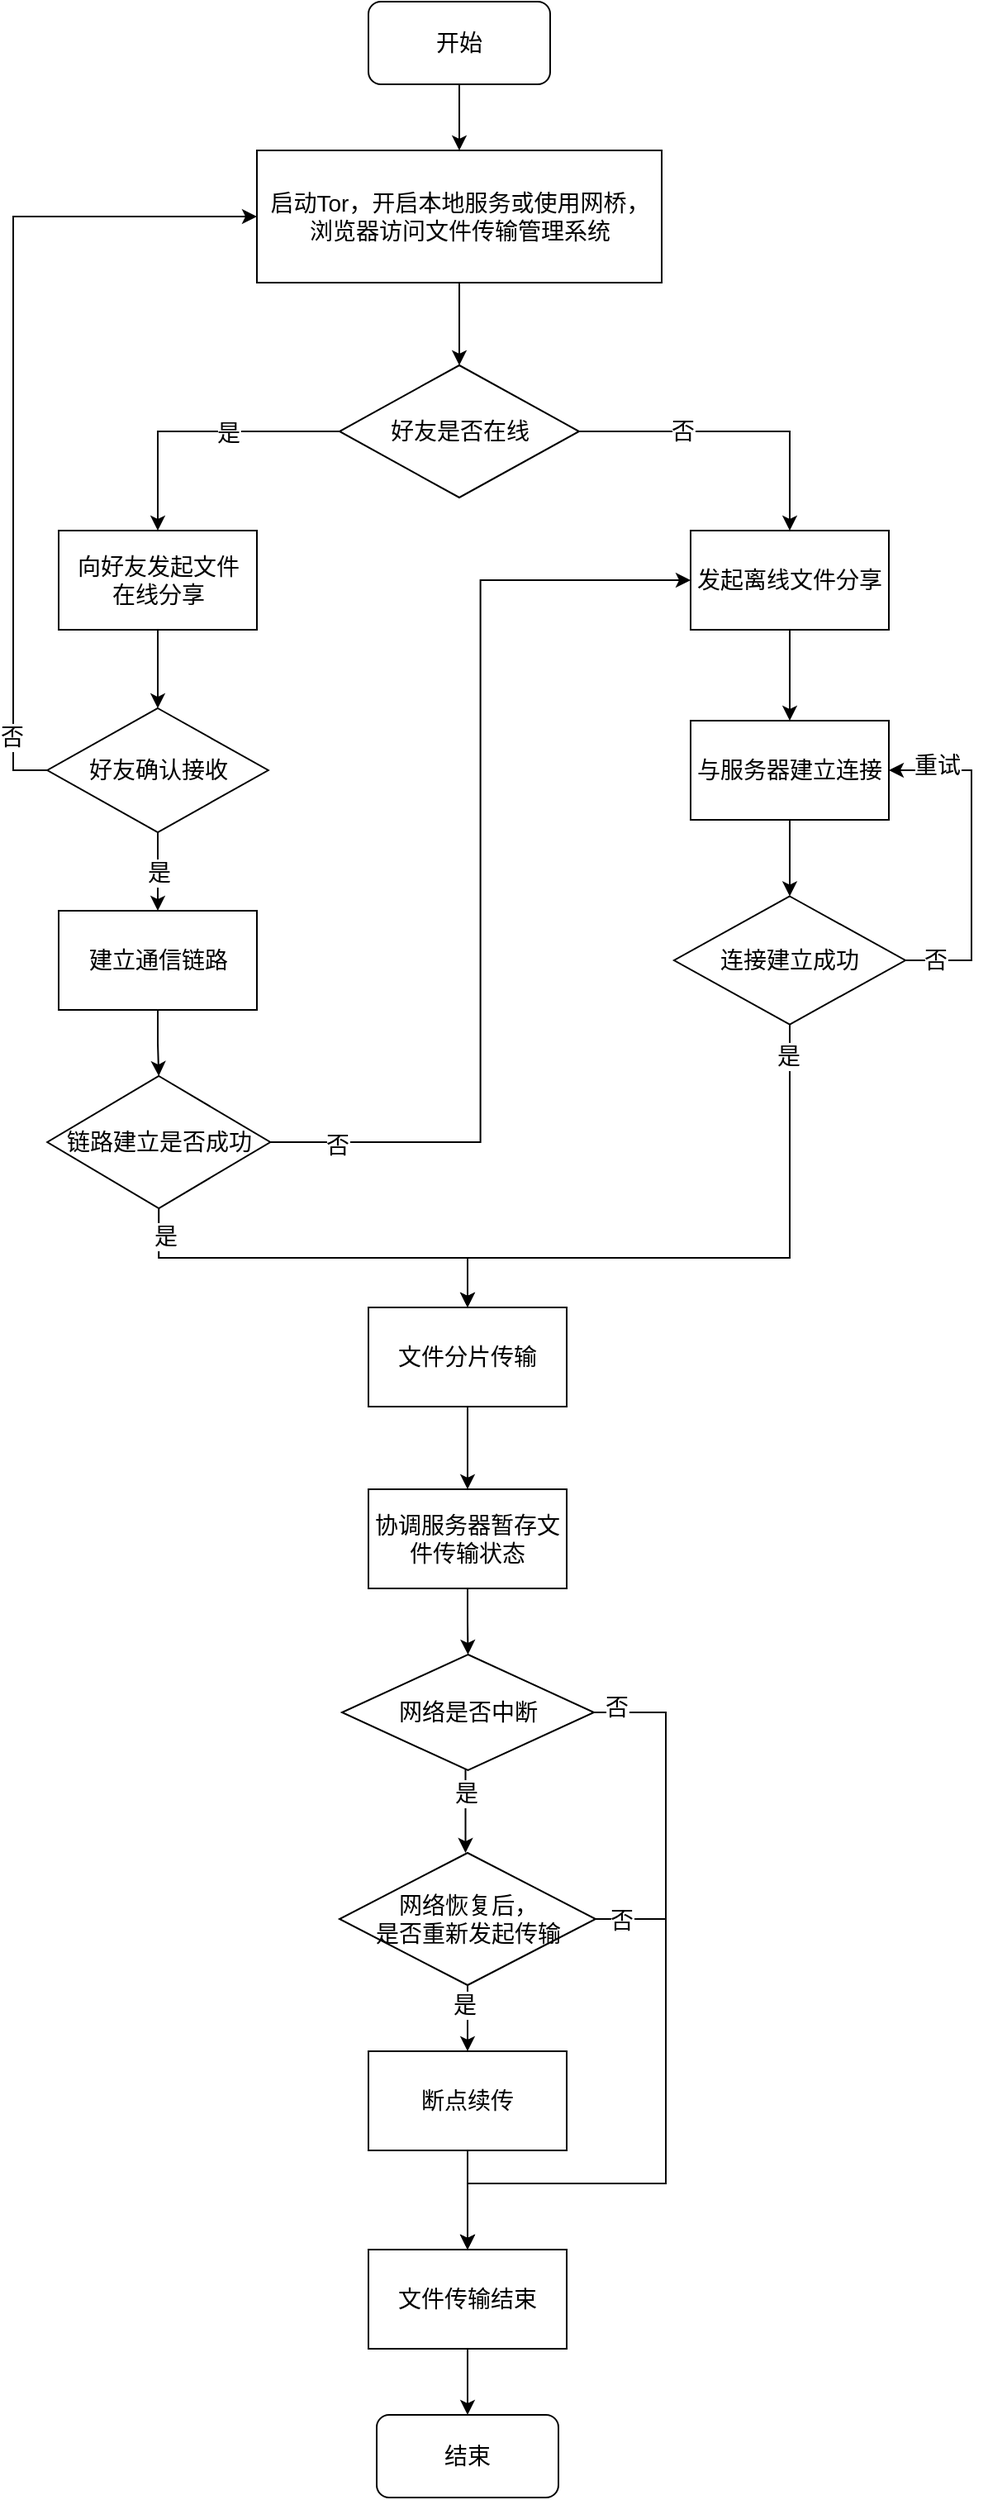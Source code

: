 <mxfile version="14.5.10" type="github">
  <diagram id="kkxicVWJ4khZdMPzZSkg" name="Page-1">
    <mxGraphModel dx="910" dy="591" grid="1" gridSize="10" guides="1" tooltips="1" connect="1" arrows="1" fold="1" page="1" pageScale="1" pageWidth="1654" pageHeight="2336" math="0" shadow="0">
      <root>
        <mxCell id="0" />
        <mxCell id="1" parent="0" />
        <mxCell id="E08MiePJ2XD23bQXPZum-11" value="" style="edgeStyle=orthogonalEdgeStyle;rounded=0;orthogonalLoop=1;jettySize=auto;html=1;fontSize=14;" edge="1" parent="1" source="E08MiePJ2XD23bQXPZum-1" target="E08MiePJ2XD23bQXPZum-10">
          <mxGeometry relative="1" as="geometry" />
        </mxCell>
        <mxCell id="E08MiePJ2XD23bQXPZum-1" value="开始" style="rounded=1;whiteSpace=wrap;html=1;fontSize=14;" vertex="1" parent="1">
          <mxGeometry x="375" y="80" width="110" height="50" as="geometry" />
        </mxCell>
        <mxCell id="E08MiePJ2XD23bQXPZum-13" value="" style="edgeStyle=orthogonalEdgeStyle;rounded=0;orthogonalLoop=1;jettySize=auto;html=1;fontSize=14;" edge="1" parent="1" source="E08MiePJ2XD23bQXPZum-10" target="E08MiePJ2XD23bQXPZum-12">
          <mxGeometry relative="1" as="geometry" />
        </mxCell>
        <mxCell id="E08MiePJ2XD23bQXPZum-10" value="启动Tor，开启本地服务或使用网桥，&lt;br&gt;浏览器访问文件传输管理系统" style="rounded=0;whiteSpace=wrap;html=1;fontSize=14;" vertex="1" parent="1">
          <mxGeometry x="307.5" y="170" width="245" height="80" as="geometry" />
        </mxCell>
        <mxCell id="E08MiePJ2XD23bQXPZum-15" value="" style="edgeStyle=orthogonalEdgeStyle;rounded=0;orthogonalLoop=1;jettySize=auto;html=1;fontSize=14;" edge="1" parent="1" source="E08MiePJ2XD23bQXPZum-12" target="E08MiePJ2XD23bQXPZum-14">
          <mxGeometry relative="1" as="geometry" />
        </mxCell>
        <mxCell id="E08MiePJ2XD23bQXPZum-16" value="是" style="edgeLabel;html=1;align=center;verticalAlign=middle;resizable=0;points=[];fontSize=14;" vertex="1" connectable="0" parent="E08MiePJ2XD23bQXPZum-15">
          <mxGeometry x="-0.2" y="1" relative="1" as="geometry">
            <mxPoint as="offset" />
          </mxGeometry>
        </mxCell>
        <mxCell id="E08MiePJ2XD23bQXPZum-19" value="" style="edgeStyle=orthogonalEdgeStyle;rounded=0;orthogonalLoop=1;jettySize=auto;html=1;fontSize=14;entryX=0.5;entryY=0;entryDx=0;entryDy=0;" edge="1" parent="1" source="E08MiePJ2XD23bQXPZum-12" target="E08MiePJ2XD23bQXPZum-18">
          <mxGeometry relative="1" as="geometry">
            <Array as="points">
              <mxPoint x="630" y="340" />
            </Array>
          </mxGeometry>
        </mxCell>
        <mxCell id="E08MiePJ2XD23bQXPZum-20" value="否" style="edgeLabel;html=1;align=center;verticalAlign=middle;resizable=0;points=[];fontSize=14;" vertex="1" connectable="0" parent="E08MiePJ2XD23bQXPZum-19">
          <mxGeometry x="-0.678" y="2" relative="1" as="geometry">
            <mxPoint x="32" y="2" as="offset" />
          </mxGeometry>
        </mxCell>
        <mxCell id="E08MiePJ2XD23bQXPZum-12" value="好友是否在线" style="rhombus;whiteSpace=wrap;html=1;rounded=0;fontSize=14;" vertex="1" parent="1">
          <mxGeometry x="357.5" y="300" width="145" height="80" as="geometry" />
        </mxCell>
        <mxCell id="E08MiePJ2XD23bQXPZum-22" value="" style="edgeStyle=orthogonalEdgeStyle;rounded=0;orthogonalLoop=1;jettySize=auto;html=1;fontSize=14;" edge="1" parent="1" source="E08MiePJ2XD23bQXPZum-14" target="E08MiePJ2XD23bQXPZum-21">
          <mxGeometry relative="1" as="geometry" />
        </mxCell>
        <mxCell id="E08MiePJ2XD23bQXPZum-14" value="向好友发起文件&lt;br&gt;在线分享" style="rounded=0;whiteSpace=wrap;html=1;fontSize=14;" vertex="1" parent="1">
          <mxGeometry x="187.5" y="400" width="120" height="60" as="geometry" />
        </mxCell>
        <mxCell id="E08MiePJ2XD23bQXPZum-32" value="" style="edgeStyle=orthogonalEdgeStyle;rounded=0;orthogonalLoop=1;jettySize=auto;html=1;fontSize=14;" edge="1" parent="1" source="E08MiePJ2XD23bQXPZum-18" target="E08MiePJ2XD23bQXPZum-31">
          <mxGeometry relative="1" as="geometry" />
        </mxCell>
        <mxCell id="E08MiePJ2XD23bQXPZum-18" value="发起离线文件分享" style="whiteSpace=wrap;html=1;rounded=0;fontSize=14;" vertex="1" parent="1">
          <mxGeometry x="570" y="400" width="120" height="60" as="geometry" />
        </mxCell>
        <mxCell id="E08MiePJ2XD23bQXPZum-24" value="是" style="edgeStyle=orthogonalEdgeStyle;rounded=0;orthogonalLoop=1;jettySize=auto;html=1;fontSize=14;" edge="1" parent="1" source="E08MiePJ2XD23bQXPZum-21" target="E08MiePJ2XD23bQXPZum-23">
          <mxGeometry relative="1" as="geometry" />
        </mxCell>
        <mxCell id="E08MiePJ2XD23bQXPZum-67" style="edgeStyle=orthogonalEdgeStyle;rounded=0;orthogonalLoop=1;jettySize=auto;html=1;fontSize=14;entryX=0;entryY=0.5;entryDx=0;entryDy=0;" edge="1" parent="1" source="E08MiePJ2XD23bQXPZum-21" target="E08MiePJ2XD23bQXPZum-10">
          <mxGeometry relative="1" as="geometry">
            <mxPoint x="180" y="300" as="targetPoint" />
            <Array as="points">
              <mxPoint x="160" y="545" />
              <mxPoint x="160" y="210" />
            </Array>
          </mxGeometry>
        </mxCell>
        <mxCell id="E08MiePJ2XD23bQXPZum-68" value="否" style="edgeLabel;html=1;align=center;verticalAlign=middle;resizable=0;points=[];fontSize=14;" vertex="1" connectable="0" parent="E08MiePJ2XD23bQXPZum-67">
          <mxGeometry x="-0.839" y="1" relative="1" as="geometry">
            <mxPoint as="offset" />
          </mxGeometry>
        </mxCell>
        <mxCell id="E08MiePJ2XD23bQXPZum-21" value="好友确认接收" style="rhombus;whiteSpace=wrap;html=1;rounded=0;fontSize=14;" vertex="1" parent="1">
          <mxGeometry x="180.63" y="507.5" width="133.75" height="75" as="geometry" />
        </mxCell>
        <mxCell id="E08MiePJ2XD23bQXPZum-26" value="" style="edgeStyle=orthogonalEdgeStyle;rounded=0;orthogonalLoop=1;jettySize=auto;html=1;fontSize=14;" edge="1" parent="1" source="E08MiePJ2XD23bQXPZum-23" target="E08MiePJ2XD23bQXPZum-25">
          <mxGeometry relative="1" as="geometry" />
        </mxCell>
        <mxCell id="E08MiePJ2XD23bQXPZum-23" value="建立通信链路" style="whiteSpace=wrap;html=1;rounded=0;fontSize=14;" vertex="1" parent="1">
          <mxGeometry x="187.5" y="630" width="120" height="60" as="geometry" />
        </mxCell>
        <mxCell id="E08MiePJ2XD23bQXPZum-27" style="edgeStyle=orthogonalEdgeStyle;rounded=0;orthogonalLoop=1;jettySize=auto;html=1;entryX=0;entryY=0.5;entryDx=0;entryDy=0;fontSize=14;" edge="1" parent="1" source="E08MiePJ2XD23bQXPZum-25" target="E08MiePJ2XD23bQXPZum-18">
          <mxGeometry relative="1" as="geometry" />
        </mxCell>
        <mxCell id="E08MiePJ2XD23bQXPZum-28" value="否" style="edgeLabel;html=1;align=center;verticalAlign=middle;resizable=0;points=[];fontSize=14;" vertex="1" connectable="0" parent="E08MiePJ2XD23bQXPZum-27">
          <mxGeometry x="-0.866" y="-2" relative="1" as="geometry">
            <mxPoint as="offset" />
          </mxGeometry>
        </mxCell>
        <mxCell id="E08MiePJ2XD23bQXPZum-45" value="" style="edgeStyle=orthogonalEdgeStyle;rounded=0;orthogonalLoop=1;jettySize=auto;html=1;fontSize=14;entryX=0.5;entryY=0;entryDx=0;entryDy=0;" edge="1" parent="1" source="E08MiePJ2XD23bQXPZum-25" target="E08MiePJ2XD23bQXPZum-29">
          <mxGeometry relative="1" as="geometry">
            <Array as="points">
              <mxPoint x="248" y="840" />
              <mxPoint x="435" y="840" />
            </Array>
          </mxGeometry>
        </mxCell>
        <mxCell id="E08MiePJ2XD23bQXPZum-49" value="是" style="edgeLabel;html=1;align=center;verticalAlign=middle;resizable=0;points=[];fontSize=14;" vertex="1" connectable="0" parent="E08MiePJ2XD23bQXPZum-45">
          <mxGeometry x="-0.865" y="4" relative="1" as="geometry">
            <mxPoint as="offset" />
          </mxGeometry>
        </mxCell>
        <mxCell id="E08MiePJ2XD23bQXPZum-25" value="链路建立是否成功" style="rhombus;whiteSpace=wrap;html=1;rounded=0;fontSize=14;" vertex="1" parent="1">
          <mxGeometry x="180.63" y="730" width="135" height="80" as="geometry" />
        </mxCell>
        <mxCell id="E08MiePJ2XD23bQXPZum-70" value="" style="edgeStyle=orthogonalEdgeStyle;rounded=0;orthogonalLoop=1;jettySize=auto;html=1;fontSize=14;" edge="1" parent="1" source="E08MiePJ2XD23bQXPZum-29" target="E08MiePJ2XD23bQXPZum-69">
          <mxGeometry relative="1" as="geometry" />
        </mxCell>
        <mxCell id="E08MiePJ2XD23bQXPZum-29" value="文件分片传输" style="whiteSpace=wrap;html=1;rounded=0;fontSize=14;" vertex="1" parent="1">
          <mxGeometry x="375" y="870" width="120" height="60" as="geometry" />
        </mxCell>
        <mxCell id="E08MiePJ2XD23bQXPZum-34" value="" style="edgeStyle=orthogonalEdgeStyle;rounded=0;orthogonalLoop=1;jettySize=auto;html=1;fontSize=14;" edge="1" parent="1" source="E08MiePJ2XD23bQXPZum-31" target="E08MiePJ2XD23bQXPZum-33">
          <mxGeometry relative="1" as="geometry" />
        </mxCell>
        <mxCell id="E08MiePJ2XD23bQXPZum-31" value="与服务器建立连接" style="whiteSpace=wrap;html=1;rounded=0;fontSize=14;" vertex="1" parent="1">
          <mxGeometry x="570" y="515" width="120" height="60" as="geometry" />
        </mxCell>
        <mxCell id="E08MiePJ2XD23bQXPZum-35" style="edgeStyle=orthogonalEdgeStyle;rounded=0;orthogonalLoop=1;jettySize=auto;html=1;entryX=1;entryY=0.5;entryDx=0;entryDy=0;fontSize=14;" edge="1" parent="1" source="E08MiePJ2XD23bQXPZum-33" target="E08MiePJ2XD23bQXPZum-31">
          <mxGeometry relative="1" as="geometry">
            <Array as="points">
              <mxPoint x="740" y="660" />
              <mxPoint x="740" y="545" />
            </Array>
          </mxGeometry>
        </mxCell>
        <mxCell id="E08MiePJ2XD23bQXPZum-36" value="否" style="edgeLabel;html=1;align=center;verticalAlign=middle;resizable=0;points=[];fontSize=14;" vertex="1" connectable="0" parent="E08MiePJ2XD23bQXPZum-35">
          <mxGeometry x="-0.826" relative="1" as="geometry">
            <mxPoint as="offset" />
          </mxGeometry>
        </mxCell>
        <mxCell id="E08MiePJ2XD23bQXPZum-37" value="重试" style="edgeLabel;html=1;align=center;verticalAlign=middle;resizable=0;points=[];fontSize=14;" vertex="1" connectable="0" parent="E08MiePJ2XD23bQXPZum-35">
          <mxGeometry x="0.723" y="-3" relative="1" as="geometry">
            <mxPoint as="offset" />
          </mxGeometry>
        </mxCell>
        <mxCell id="E08MiePJ2XD23bQXPZum-48" style="edgeStyle=orthogonalEdgeStyle;rounded=0;orthogonalLoop=1;jettySize=auto;html=1;entryX=0.5;entryY=0;entryDx=0;entryDy=0;fontSize=14;" edge="1" parent="1" source="E08MiePJ2XD23bQXPZum-33" target="E08MiePJ2XD23bQXPZum-29">
          <mxGeometry relative="1" as="geometry">
            <Array as="points">
              <mxPoint x="630" y="840" />
              <mxPoint x="435" y="840" />
            </Array>
          </mxGeometry>
        </mxCell>
        <mxCell id="E08MiePJ2XD23bQXPZum-50" value="是" style="edgeLabel;html=1;align=center;verticalAlign=middle;resizable=0;points=[];fontSize=14;" vertex="1" connectable="0" parent="E08MiePJ2XD23bQXPZum-48">
          <mxGeometry x="-0.899" y="-1" relative="1" as="geometry">
            <mxPoint as="offset" />
          </mxGeometry>
        </mxCell>
        <mxCell id="E08MiePJ2XD23bQXPZum-33" value="连接建立成功" style="rhombus;whiteSpace=wrap;html=1;rounded=0;fontSize=14;" vertex="1" parent="1">
          <mxGeometry x="560" y="621.25" width="140" height="77.5" as="geometry" />
        </mxCell>
        <mxCell id="E08MiePJ2XD23bQXPZum-44" value="" style="edgeStyle=orthogonalEdgeStyle;rounded=0;orthogonalLoop=1;jettySize=auto;html=1;fontSize=14;entryX=0.5;entryY=0;entryDx=0;entryDy=0;" edge="1" parent="1" source="E08MiePJ2XD23bQXPZum-41">
          <mxGeometry relative="1" as="geometry">
            <mxPoint x="433.75" y="1200" as="targetPoint" />
            <Array as="points">
              <mxPoint x="433.75" y="1180" />
              <mxPoint x="433.75" y="1180" />
            </Array>
          </mxGeometry>
        </mxCell>
        <mxCell id="E08MiePJ2XD23bQXPZum-51" value="是" style="edgeLabel;html=1;align=center;verticalAlign=middle;resizable=0;points=[];fontSize=14;" vertex="1" connectable="0" parent="E08MiePJ2XD23bQXPZum-44">
          <mxGeometry x="-0.436" relative="1" as="geometry">
            <mxPoint as="offset" />
          </mxGeometry>
        </mxCell>
        <mxCell id="E08MiePJ2XD23bQXPZum-59" style="edgeStyle=orthogonalEdgeStyle;rounded=0;orthogonalLoop=1;jettySize=auto;html=1;entryX=0.5;entryY=0;entryDx=0;entryDy=0;fontSize=14;" edge="1" parent="1" source="E08MiePJ2XD23bQXPZum-41" target="E08MiePJ2XD23bQXPZum-56">
          <mxGeometry relative="1" as="geometry">
            <Array as="points">
              <mxPoint x="555" y="1115" />
              <mxPoint x="555" y="1400" />
              <mxPoint x="435" y="1400" />
            </Array>
          </mxGeometry>
        </mxCell>
        <mxCell id="E08MiePJ2XD23bQXPZum-60" value="否" style="edgeLabel;html=1;align=center;verticalAlign=middle;resizable=0;points=[];fontSize=14;" vertex="1" connectable="0" parent="E08MiePJ2XD23bQXPZum-59">
          <mxGeometry x="-0.944" y="3" relative="1" as="geometry">
            <mxPoint as="offset" />
          </mxGeometry>
        </mxCell>
        <mxCell id="E08MiePJ2XD23bQXPZum-41" value="网络是否中断" style="rhombus;whiteSpace=wrap;html=1;rounded=0;fontSize=14;" vertex="1" parent="1">
          <mxGeometry x="359" y="1080" width="152.5" height="70" as="geometry" />
        </mxCell>
        <mxCell id="E08MiePJ2XD23bQXPZum-55" value="" style="edgeStyle=orthogonalEdgeStyle;rounded=0;orthogonalLoop=1;jettySize=auto;html=1;fontSize=14;" edge="1" parent="1" source="E08MiePJ2XD23bQXPZum-52" target="E08MiePJ2XD23bQXPZum-54">
          <mxGeometry relative="1" as="geometry" />
        </mxCell>
        <mxCell id="E08MiePJ2XD23bQXPZum-58" value="是" style="edgeLabel;html=1;align=center;verticalAlign=middle;resizable=0;points=[];fontSize=14;" vertex="1" connectable="0" parent="E08MiePJ2XD23bQXPZum-55">
          <mxGeometry x="-0.4" y="-2" relative="1" as="geometry">
            <mxPoint as="offset" />
          </mxGeometry>
        </mxCell>
        <mxCell id="E08MiePJ2XD23bQXPZum-62" style="edgeStyle=orthogonalEdgeStyle;rounded=0;orthogonalLoop=1;jettySize=auto;html=1;entryX=0.5;entryY=0;entryDx=0;entryDy=0;fontSize=14;" edge="1" parent="1" source="E08MiePJ2XD23bQXPZum-52" target="E08MiePJ2XD23bQXPZum-56">
          <mxGeometry relative="1" as="geometry">
            <Array as="points">
              <mxPoint x="555" y="1240" />
              <mxPoint x="555" y="1400" />
              <mxPoint x="435" y="1400" />
            </Array>
          </mxGeometry>
        </mxCell>
        <mxCell id="E08MiePJ2XD23bQXPZum-63" value="否" style="edgeLabel;html=1;align=center;verticalAlign=middle;resizable=0;points=[];fontSize=14;" vertex="1" connectable="0" parent="E08MiePJ2XD23bQXPZum-62">
          <mxGeometry x="-0.92" y="-1" relative="1" as="geometry">
            <mxPoint x="1" as="offset" />
          </mxGeometry>
        </mxCell>
        <mxCell id="E08MiePJ2XD23bQXPZum-52" value="网络恢复后，&lt;br&gt;是否重新发起传输" style="rhombus;whiteSpace=wrap;html=1;rounded=0;fontSize=14;" vertex="1" parent="1">
          <mxGeometry x="357.5" y="1200" width="155" height="80" as="geometry" />
        </mxCell>
        <mxCell id="E08MiePJ2XD23bQXPZum-57" value="" style="edgeStyle=orthogonalEdgeStyle;rounded=0;orthogonalLoop=1;jettySize=auto;html=1;fontSize=14;" edge="1" parent="1" source="E08MiePJ2XD23bQXPZum-54" target="E08MiePJ2XD23bQXPZum-56">
          <mxGeometry relative="1" as="geometry" />
        </mxCell>
        <mxCell id="E08MiePJ2XD23bQXPZum-54" value="断点续传" style="whiteSpace=wrap;html=1;rounded=0;fontSize=14;" vertex="1" parent="1">
          <mxGeometry x="375" y="1320" width="120" height="60" as="geometry" />
        </mxCell>
        <mxCell id="E08MiePJ2XD23bQXPZum-65" value="" style="edgeStyle=orthogonalEdgeStyle;rounded=0;orthogonalLoop=1;jettySize=auto;html=1;fontSize=14;" edge="1" parent="1" source="E08MiePJ2XD23bQXPZum-56" target="E08MiePJ2XD23bQXPZum-64">
          <mxGeometry relative="1" as="geometry" />
        </mxCell>
        <mxCell id="E08MiePJ2XD23bQXPZum-56" value="文件传输结束" style="whiteSpace=wrap;html=1;rounded=0;fontSize=14;" vertex="1" parent="1">
          <mxGeometry x="375" y="1440" width="120" height="60" as="geometry" />
        </mxCell>
        <mxCell id="E08MiePJ2XD23bQXPZum-64" value="结束" style="rounded=1;whiteSpace=wrap;html=1;fontSize=14;" vertex="1" parent="1">
          <mxGeometry x="380" y="1540" width="110" height="50" as="geometry" />
        </mxCell>
        <mxCell id="E08MiePJ2XD23bQXPZum-71" value="" style="edgeStyle=orthogonalEdgeStyle;rounded=0;orthogonalLoop=1;jettySize=auto;html=1;fontSize=14;" edge="1" parent="1" source="E08MiePJ2XD23bQXPZum-69" target="E08MiePJ2XD23bQXPZum-41">
          <mxGeometry relative="1" as="geometry" />
        </mxCell>
        <mxCell id="E08MiePJ2XD23bQXPZum-69" value="协调服务器暂存文件传输状态" style="whiteSpace=wrap;html=1;rounded=0;fontSize=14;" vertex="1" parent="1">
          <mxGeometry x="375" y="980" width="120" height="60" as="geometry" />
        </mxCell>
      </root>
    </mxGraphModel>
  </diagram>
</mxfile>

